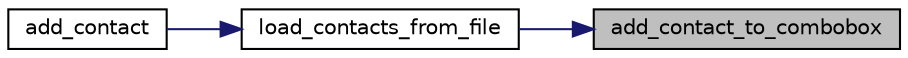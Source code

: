 digraph "add_contact_to_combobox"
{
 // LATEX_PDF_SIZE
  edge [fontname="Helvetica",fontsize="10",labelfontname="Helvetica",labelfontsize="10"];
  node [fontname="Helvetica",fontsize="10",shape=record];
  rankdir="RL";
  Node1 [label="add_contact_to_combobox",height=0.2,width=0.4,color="black", fillcolor="grey75", style="filled", fontcolor="black",tooltip=" "];
  Node1 -> Node2 [dir="back",color="midnightblue",fontsize="10",style="solid",fontname="Helvetica"];
  Node2 [label="load_contacts_from_file",height=0.2,width=0.4,color="black", fillcolor="white", style="filled",URL="$ui_8c.html#a73fe931a2fbeb2086428ad91c0cbc05e",tooltip=" "];
  Node2 -> Node3 [dir="back",color="midnightblue",fontsize="10",style="solid",fontname="Helvetica"];
  Node3 [label="add_contact",height=0.2,width=0.4,color="black", fillcolor="white", style="filled",URL="$ui_8c.html#ad00b3507b4bb09e32b88b8c4e015c7bf",tooltip=" "];
}
